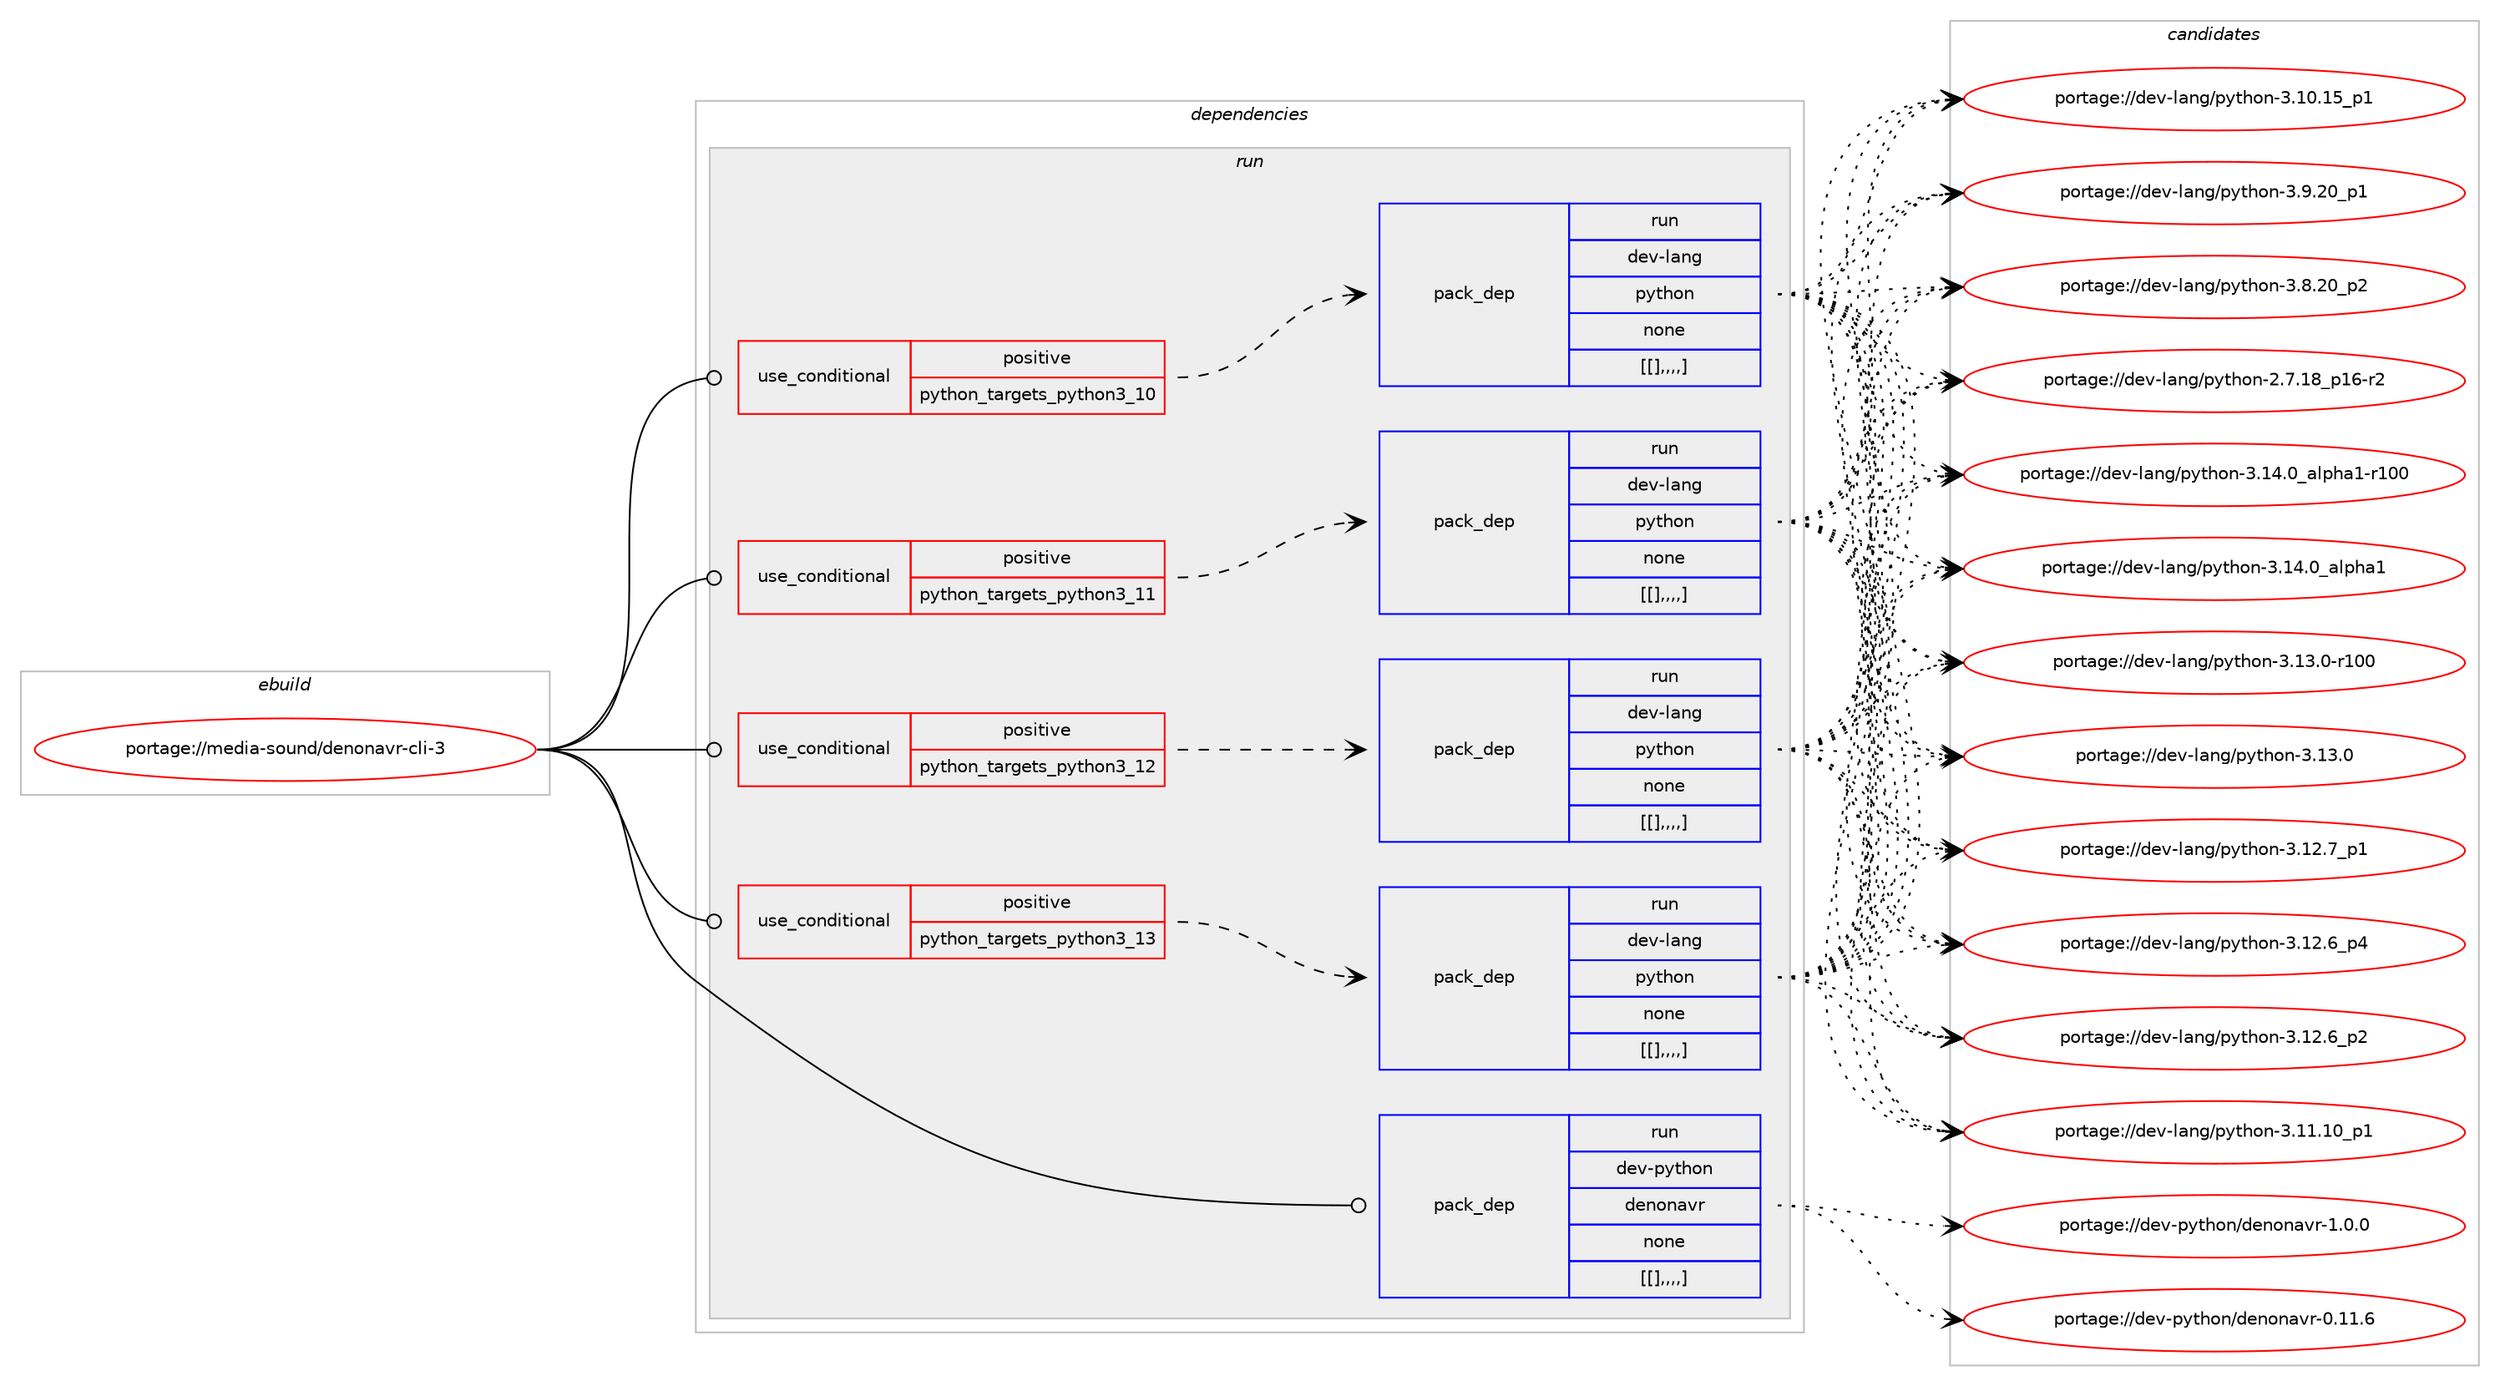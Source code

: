 digraph prolog {

# *************
# Graph options
# *************

newrank=true;
concentrate=true;
compound=true;
graph [rankdir=LR,fontname=Helvetica,fontsize=10,ranksep=1.5];#, ranksep=2.5, nodesep=0.2];
edge  [arrowhead=vee];
node  [fontname=Helvetica,fontsize=10];

# **********
# The ebuild
# **********

subgraph cluster_leftcol {
color=gray;
label=<<i>ebuild</i>>;
id [label="portage://media-sound/denonavr-cli-3", color=red, width=4, href="../media-sound/denonavr-cli-3.svg"];
}

# ****************
# The dependencies
# ****************

subgraph cluster_midcol {
color=gray;
label=<<i>dependencies</i>>;
subgraph cluster_compile {
fillcolor="#eeeeee";
style=filled;
label=<<i>compile</i>>;
}
subgraph cluster_compileandrun {
fillcolor="#eeeeee";
style=filled;
label=<<i>compile and run</i>>;
}
subgraph cluster_run {
fillcolor="#eeeeee";
style=filled;
label=<<i>run</i>>;
subgraph cond85421 {
dependency335630 [label=<<TABLE BORDER="0" CELLBORDER="1" CELLSPACING="0" CELLPADDING="4"><TR><TD ROWSPAN="3" CELLPADDING="10">use_conditional</TD></TR><TR><TD>positive</TD></TR><TR><TD>python_targets_python3_10</TD></TR></TABLE>>, shape=none, color=red];
subgraph pack247486 {
dependency335634 [label=<<TABLE BORDER="0" CELLBORDER="1" CELLSPACING="0" CELLPADDING="4" WIDTH="220"><TR><TD ROWSPAN="6" CELLPADDING="30">pack_dep</TD></TR><TR><TD WIDTH="110">run</TD></TR><TR><TD>dev-lang</TD></TR><TR><TD>python</TD></TR><TR><TD>none</TD></TR><TR><TD>[[],,,,]</TD></TR></TABLE>>, shape=none, color=blue];
}
dependency335630:e -> dependency335634:w [weight=20,style="dashed",arrowhead="vee"];
}
id:e -> dependency335630:w [weight=20,style="solid",arrowhead="odot"];
subgraph cond85424 {
dependency335662 [label=<<TABLE BORDER="0" CELLBORDER="1" CELLSPACING="0" CELLPADDING="4"><TR><TD ROWSPAN="3" CELLPADDING="10">use_conditional</TD></TR><TR><TD>positive</TD></TR><TR><TD>python_targets_python3_11</TD></TR></TABLE>>, shape=none, color=red];
subgraph pack247499 {
dependency335665 [label=<<TABLE BORDER="0" CELLBORDER="1" CELLSPACING="0" CELLPADDING="4" WIDTH="220"><TR><TD ROWSPAN="6" CELLPADDING="30">pack_dep</TD></TR><TR><TD WIDTH="110">run</TD></TR><TR><TD>dev-lang</TD></TR><TR><TD>python</TD></TR><TR><TD>none</TD></TR><TR><TD>[[],,,,]</TD></TR></TABLE>>, shape=none, color=blue];
}
dependency335662:e -> dependency335665:w [weight=20,style="dashed",arrowhead="vee"];
}
id:e -> dependency335662:w [weight=20,style="solid",arrowhead="odot"];
subgraph cond85452 {
dependency335759 [label=<<TABLE BORDER="0" CELLBORDER="1" CELLSPACING="0" CELLPADDING="4"><TR><TD ROWSPAN="3" CELLPADDING="10">use_conditional</TD></TR><TR><TD>positive</TD></TR><TR><TD>python_targets_python3_12</TD></TR></TABLE>>, shape=none, color=red];
subgraph pack247594 {
dependency335841 [label=<<TABLE BORDER="0" CELLBORDER="1" CELLSPACING="0" CELLPADDING="4" WIDTH="220"><TR><TD ROWSPAN="6" CELLPADDING="30">pack_dep</TD></TR><TR><TD WIDTH="110">run</TD></TR><TR><TD>dev-lang</TD></TR><TR><TD>python</TD></TR><TR><TD>none</TD></TR><TR><TD>[[],,,,]</TD></TR></TABLE>>, shape=none, color=blue];
}
dependency335759:e -> dependency335841:w [weight=20,style="dashed",arrowhead="vee"];
}
id:e -> dependency335759:w [weight=20,style="solid",arrowhead="odot"];
subgraph cond85512 {
dependency335949 [label=<<TABLE BORDER="0" CELLBORDER="1" CELLSPACING="0" CELLPADDING="4"><TR><TD ROWSPAN="3" CELLPADDING="10">use_conditional</TD></TR><TR><TD>positive</TD></TR><TR><TD>python_targets_python3_13</TD></TR></TABLE>>, shape=none, color=red];
subgraph pack247715 {
dependency335972 [label=<<TABLE BORDER="0" CELLBORDER="1" CELLSPACING="0" CELLPADDING="4" WIDTH="220"><TR><TD ROWSPAN="6" CELLPADDING="30">pack_dep</TD></TR><TR><TD WIDTH="110">run</TD></TR><TR><TD>dev-lang</TD></TR><TR><TD>python</TD></TR><TR><TD>none</TD></TR><TR><TD>[[],,,,]</TD></TR></TABLE>>, shape=none, color=blue];
}
dependency335949:e -> dependency335972:w [weight=20,style="dashed",arrowhead="vee"];
}
id:e -> dependency335949:w [weight=20,style="solid",arrowhead="odot"];
subgraph pack247732 {
dependency335993 [label=<<TABLE BORDER="0" CELLBORDER="1" CELLSPACING="0" CELLPADDING="4" WIDTH="220"><TR><TD ROWSPAN="6" CELLPADDING="30">pack_dep</TD></TR><TR><TD WIDTH="110">run</TD></TR><TR><TD>dev-python</TD></TR><TR><TD>denonavr</TD></TR><TR><TD>none</TD></TR><TR><TD>[[],,,,]</TD></TR></TABLE>>, shape=none, color=blue];
}
id:e -> dependency335993:w [weight=20,style="solid",arrowhead="odot"];
}
}

# **************
# The candidates
# **************

subgraph cluster_choices {
rank=same;
color=gray;
label=<<i>candidates</i>>;

subgraph choice246405 {
color=black;
nodesep=1;
choice100101118451089711010347112121116104111110455146495246489597108112104974945114494848 [label="portage://dev-lang/python-3.14.0_alpha1-r100", color=red, width=4,href="../dev-lang/python-3.14.0_alpha1-r100.svg"];
choice1001011184510897110103471121211161041111104551464952464895971081121049749 [label="portage://dev-lang/python-3.14.0_alpha1", color=red, width=4,href="../dev-lang/python-3.14.0_alpha1.svg"];
choice1001011184510897110103471121211161041111104551464951464845114494848 [label="portage://dev-lang/python-3.13.0-r100", color=red, width=4,href="../dev-lang/python-3.13.0-r100.svg"];
choice10010111845108971101034711212111610411111045514649514648 [label="portage://dev-lang/python-3.13.0", color=red, width=4,href="../dev-lang/python-3.13.0.svg"];
choice100101118451089711010347112121116104111110455146495046559511249 [label="portage://dev-lang/python-3.12.7_p1", color=red, width=4,href="../dev-lang/python-3.12.7_p1.svg"];
choice100101118451089711010347112121116104111110455146495046549511252 [label="portage://dev-lang/python-3.12.6_p4", color=red, width=4,href="../dev-lang/python-3.12.6_p4.svg"];
choice100101118451089711010347112121116104111110455146495046549511250 [label="portage://dev-lang/python-3.12.6_p2", color=red, width=4,href="../dev-lang/python-3.12.6_p2.svg"];
choice10010111845108971101034711212111610411111045514649494649489511249 [label="portage://dev-lang/python-3.11.10_p1", color=red, width=4,href="../dev-lang/python-3.11.10_p1.svg"];
choice10010111845108971101034711212111610411111045514649484649539511249 [label="portage://dev-lang/python-3.10.15_p1", color=red, width=4,href="../dev-lang/python-3.10.15_p1.svg"];
choice100101118451089711010347112121116104111110455146574650489511249 [label="portage://dev-lang/python-3.9.20_p1", color=red, width=4,href="../dev-lang/python-3.9.20_p1.svg"];
choice100101118451089711010347112121116104111110455146564650489511250 [label="portage://dev-lang/python-3.8.20_p2", color=red, width=4,href="../dev-lang/python-3.8.20_p2.svg"];
choice100101118451089711010347112121116104111110455046554649569511249544511450 [label="portage://dev-lang/python-2.7.18_p16-r2", color=red, width=4,href="../dev-lang/python-2.7.18_p16-r2.svg"];
dependency335634:e -> choice100101118451089711010347112121116104111110455146495246489597108112104974945114494848:w [style=dotted,weight="100"];
dependency335634:e -> choice1001011184510897110103471121211161041111104551464952464895971081121049749:w [style=dotted,weight="100"];
dependency335634:e -> choice1001011184510897110103471121211161041111104551464951464845114494848:w [style=dotted,weight="100"];
dependency335634:e -> choice10010111845108971101034711212111610411111045514649514648:w [style=dotted,weight="100"];
dependency335634:e -> choice100101118451089711010347112121116104111110455146495046559511249:w [style=dotted,weight="100"];
dependency335634:e -> choice100101118451089711010347112121116104111110455146495046549511252:w [style=dotted,weight="100"];
dependency335634:e -> choice100101118451089711010347112121116104111110455146495046549511250:w [style=dotted,weight="100"];
dependency335634:e -> choice10010111845108971101034711212111610411111045514649494649489511249:w [style=dotted,weight="100"];
dependency335634:e -> choice10010111845108971101034711212111610411111045514649484649539511249:w [style=dotted,weight="100"];
dependency335634:e -> choice100101118451089711010347112121116104111110455146574650489511249:w [style=dotted,weight="100"];
dependency335634:e -> choice100101118451089711010347112121116104111110455146564650489511250:w [style=dotted,weight="100"];
dependency335634:e -> choice100101118451089711010347112121116104111110455046554649569511249544511450:w [style=dotted,weight="100"];
}
subgraph choice246414 {
color=black;
nodesep=1;
choice100101118451089711010347112121116104111110455146495246489597108112104974945114494848 [label="portage://dev-lang/python-3.14.0_alpha1-r100", color=red, width=4,href="../dev-lang/python-3.14.0_alpha1-r100.svg"];
choice1001011184510897110103471121211161041111104551464952464895971081121049749 [label="portage://dev-lang/python-3.14.0_alpha1", color=red, width=4,href="../dev-lang/python-3.14.0_alpha1.svg"];
choice1001011184510897110103471121211161041111104551464951464845114494848 [label="portage://dev-lang/python-3.13.0-r100", color=red, width=4,href="../dev-lang/python-3.13.0-r100.svg"];
choice10010111845108971101034711212111610411111045514649514648 [label="portage://dev-lang/python-3.13.0", color=red, width=4,href="../dev-lang/python-3.13.0.svg"];
choice100101118451089711010347112121116104111110455146495046559511249 [label="portage://dev-lang/python-3.12.7_p1", color=red, width=4,href="../dev-lang/python-3.12.7_p1.svg"];
choice100101118451089711010347112121116104111110455146495046549511252 [label="portage://dev-lang/python-3.12.6_p4", color=red, width=4,href="../dev-lang/python-3.12.6_p4.svg"];
choice100101118451089711010347112121116104111110455146495046549511250 [label="portage://dev-lang/python-3.12.6_p2", color=red, width=4,href="../dev-lang/python-3.12.6_p2.svg"];
choice10010111845108971101034711212111610411111045514649494649489511249 [label="portage://dev-lang/python-3.11.10_p1", color=red, width=4,href="../dev-lang/python-3.11.10_p1.svg"];
choice10010111845108971101034711212111610411111045514649484649539511249 [label="portage://dev-lang/python-3.10.15_p1", color=red, width=4,href="../dev-lang/python-3.10.15_p1.svg"];
choice100101118451089711010347112121116104111110455146574650489511249 [label="portage://dev-lang/python-3.9.20_p1", color=red, width=4,href="../dev-lang/python-3.9.20_p1.svg"];
choice100101118451089711010347112121116104111110455146564650489511250 [label="portage://dev-lang/python-3.8.20_p2", color=red, width=4,href="../dev-lang/python-3.8.20_p2.svg"];
choice100101118451089711010347112121116104111110455046554649569511249544511450 [label="portage://dev-lang/python-2.7.18_p16-r2", color=red, width=4,href="../dev-lang/python-2.7.18_p16-r2.svg"];
dependency335665:e -> choice100101118451089711010347112121116104111110455146495246489597108112104974945114494848:w [style=dotted,weight="100"];
dependency335665:e -> choice1001011184510897110103471121211161041111104551464952464895971081121049749:w [style=dotted,weight="100"];
dependency335665:e -> choice1001011184510897110103471121211161041111104551464951464845114494848:w [style=dotted,weight="100"];
dependency335665:e -> choice10010111845108971101034711212111610411111045514649514648:w [style=dotted,weight="100"];
dependency335665:e -> choice100101118451089711010347112121116104111110455146495046559511249:w [style=dotted,weight="100"];
dependency335665:e -> choice100101118451089711010347112121116104111110455146495046549511252:w [style=dotted,weight="100"];
dependency335665:e -> choice100101118451089711010347112121116104111110455146495046549511250:w [style=dotted,weight="100"];
dependency335665:e -> choice10010111845108971101034711212111610411111045514649494649489511249:w [style=dotted,weight="100"];
dependency335665:e -> choice10010111845108971101034711212111610411111045514649484649539511249:w [style=dotted,weight="100"];
dependency335665:e -> choice100101118451089711010347112121116104111110455146574650489511249:w [style=dotted,weight="100"];
dependency335665:e -> choice100101118451089711010347112121116104111110455146564650489511250:w [style=dotted,weight="100"];
dependency335665:e -> choice100101118451089711010347112121116104111110455046554649569511249544511450:w [style=dotted,weight="100"];
}
subgraph choice246425 {
color=black;
nodesep=1;
choice100101118451089711010347112121116104111110455146495246489597108112104974945114494848 [label="portage://dev-lang/python-3.14.0_alpha1-r100", color=red, width=4,href="../dev-lang/python-3.14.0_alpha1-r100.svg"];
choice1001011184510897110103471121211161041111104551464952464895971081121049749 [label="portage://dev-lang/python-3.14.0_alpha1", color=red, width=4,href="../dev-lang/python-3.14.0_alpha1.svg"];
choice1001011184510897110103471121211161041111104551464951464845114494848 [label="portage://dev-lang/python-3.13.0-r100", color=red, width=4,href="../dev-lang/python-3.13.0-r100.svg"];
choice10010111845108971101034711212111610411111045514649514648 [label="portage://dev-lang/python-3.13.0", color=red, width=4,href="../dev-lang/python-3.13.0.svg"];
choice100101118451089711010347112121116104111110455146495046559511249 [label="portage://dev-lang/python-3.12.7_p1", color=red, width=4,href="../dev-lang/python-3.12.7_p1.svg"];
choice100101118451089711010347112121116104111110455146495046549511252 [label="portage://dev-lang/python-3.12.6_p4", color=red, width=4,href="../dev-lang/python-3.12.6_p4.svg"];
choice100101118451089711010347112121116104111110455146495046549511250 [label="portage://dev-lang/python-3.12.6_p2", color=red, width=4,href="../dev-lang/python-3.12.6_p2.svg"];
choice10010111845108971101034711212111610411111045514649494649489511249 [label="portage://dev-lang/python-3.11.10_p1", color=red, width=4,href="../dev-lang/python-3.11.10_p1.svg"];
choice10010111845108971101034711212111610411111045514649484649539511249 [label="portage://dev-lang/python-3.10.15_p1", color=red, width=4,href="../dev-lang/python-3.10.15_p1.svg"];
choice100101118451089711010347112121116104111110455146574650489511249 [label="portage://dev-lang/python-3.9.20_p1", color=red, width=4,href="../dev-lang/python-3.9.20_p1.svg"];
choice100101118451089711010347112121116104111110455146564650489511250 [label="portage://dev-lang/python-3.8.20_p2", color=red, width=4,href="../dev-lang/python-3.8.20_p2.svg"];
choice100101118451089711010347112121116104111110455046554649569511249544511450 [label="portage://dev-lang/python-2.7.18_p16-r2", color=red, width=4,href="../dev-lang/python-2.7.18_p16-r2.svg"];
dependency335841:e -> choice100101118451089711010347112121116104111110455146495246489597108112104974945114494848:w [style=dotted,weight="100"];
dependency335841:e -> choice1001011184510897110103471121211161041111104551464952464895971081121049749:w [style=dotted,weight="100"];
dependency335841:e -> choice1001011184510897110103471121211161041111104551464951464845114494848:w [style=dotted,weight="100"];
dependency335841:e -> choice10010111845108971101034711212111610411111045514649514648:w [style=dotted,weight="100"];
dependency335841:e -> choice100101118451089711010347112121116104111110455146495046559511249:w [style=dotted,weight="100"];
dependency335841:e -> choice100101118451089711010347112121116104111110455146495046549511252:w [style=dotted,weight="100"];
dependency335841:e -> choice100101118451089711010347112121116104111110455146495046549511250:w [style=dotted,weight="100"];
dependency335841:e -> choice10010111845108971101034711212111610411111045514649494649489511249:w [style=dotted,weight="100"];
dependency335841:e -> choice10010111845108971101034711212111610411111045514649484649539511249:w [style=dotted,weight="100"];
dependency335841:e -> choice100101118451089711010347112121116104111110455146574650489511249:w [style=dotted,weight="100"];
dependency335841:e -> choice100101118451089711010347112121116104111110455146564650489511250:w [style=dotted,weight="100"];
dependency335841:e -> choice100101118451089711010347112121116104111110455046554649569511249544511450:w [style=dotted,weight="100"];
}
subgraph choice246460 {
color=black;
nodesep=1;
choice100101118451089711010347112121116104111110455146495246489597108112104974945114494848 [label="portage://dev-lang/python-3.14.0_alpha1-r100", color=red, width=4,href="../dev-lang/python-3.14.0_alpha1-r100.svg"];
choice1001011184510897110103471121211161041111104551464952464895971081121049749 [label="portage://dev-lang/python-3.14.0_alpha1", color=red, width=4,href="../dev-lang/python-3.14.0_alpha1.svg"];
choice1001011184510897110103471121211161041111104551464951464845114494848 [label="portage://dev-lang/python-3.13.0-r100", color=red, width=4,href="../dev-lang/python-3.13.0-r100.svg"];
choice10010111845108971101034711212111610411111045514649514648 [label="portage://dev-lang/python-3.13.0", color=red, width=4,href="../dev-lang/python-3.13.0.svg"];
choice100101118451089711010347112121116104111110455146495046559511249 [label="portage://dev-lang/python-3.12.7_p1", color=red, width=4,href="../dev-lang/python-3.12.7_p1.svg"];
choice100101118451089711010347112121116104111110455146495046549511252 [label="portage://dev-lang/python-3.12.6_p4", color=red, width=4,href="../dev-lang/python-3.12.6_p4.svg"];
choice100101118451089711010347112121116104111110455146495046549511250 [label="portage://dev-lang/python-3.12.6_p2", color=red, width=4,href="../dev-lang/python-3.12.6_p2.svg"];
choice10010111845108971101034711212111610411111045514649494649489511249 [label="portage://dev-lang/python-3.11.10_p1", color=red, width=4,href="../dev-lang/python-3.11.10_p1.svg"];
choice10010111845108971101034711212111610411111045514649484649539511249 [label="portage://dev-lang/python-3.10.15_p1", color=red, width=4,href="../dev-lang/python-3.10.15_p1.svg"];
choice100101118451089711010347112121116104111110455146574650489511249 [label="portage://dev-lang/python-3.9.20_p1", color=red, width=4,href="../dev-lang/python-3.9.20_p1.svg"];
choice100101118451089711010347112121116104111110455146564650489511250 [label="portage://dev-lang/python-3.8.20_p2", color=red, width=4,href="../dev-lang/python-3.8.20_p2.svg"];
choice100101118451089711010347112121116104111110455046554649569511249544511450 [label="portage://dev-lang/python-2.7.18_p16-r2", color=red, width=4,href="../dev-lang/python-2.7.18_p16-r2.svg"];
dependency335972:e -> choice100101118451089711010347112121116104111110455146495246489597108112104974945114494848:w [style=dotted,weight="100"];
dependency335972:e -> choice1001011184510897110103471121211161041111104551464952464895971081121049749:w [style=dotted,weight="100"];
dependency335972:e -> choice1001011184510897110103471121211161041111104551464951464845114494848:w [style=dotted,weight="100"];
dependency335972:e -> choice10010111845108971101034711212111610411111045514649514648:w [style=dotted,weight="100"];
dependency335972:e -> choice100101118451089711010347112121116104111110455146495046559511249:w [style=dotted,weight="100"];
dependency335972:e -> choice100101118451089711010347112121116104111110455146495046549511252:w [style=dotted,weight="100"];
dependency335972:e -> choice100101118451089711010347112121116104111110455146495046549511250:w [style=dotted,weight="100"];
dependency335972:e -> choice10010111845108971101034711212111610411111045514649494649489511249:w [style=dotted,weight="100"];
dependency335972:e -> choice10010111845108971101034711212111610411111045514649484649539511249:w [style=dotted,weight="100"];
dependency335972:e -> choice100101118451089711010347112121116104111110455146574650489511249:w [style=dotted,weight="100"];
dependency335972:e -> choice100101118451089711010347112121116104111110455146564650489511250:w [style=dotted,weight="100"];
dependency335972:e -> choice100101118451089711010347112121116104111110455046554649569511249544511450:w [style=dotted,weight="100"];
}
subgraph choice246474 {
color=black;
nodesep=1;
choice100101118451121211161041111104710010111011111097118114454946484648 [label="portage://dev-python/denonavr-1.0.0", color=red, width=4,href="../dev-python/denonavr-1.0.0.svg"];
choice10010111845112121116104111110471001011101111109711811445484649494654 [label="portage://dev-python/denonavr-0.11.6", color=red, width=4,href="../dev-python/denonavr-0.11.6.svg"];
dependency335993:e -> choice100101118451121211161041111104710010111011111097118114454946484648:w [style=dotted,weight="100"];
dependency335993:e -> choice10010111845112121116104111110471001011101111109711811445484649494654:w [style=dotted,weight="100"];
}
}

}
